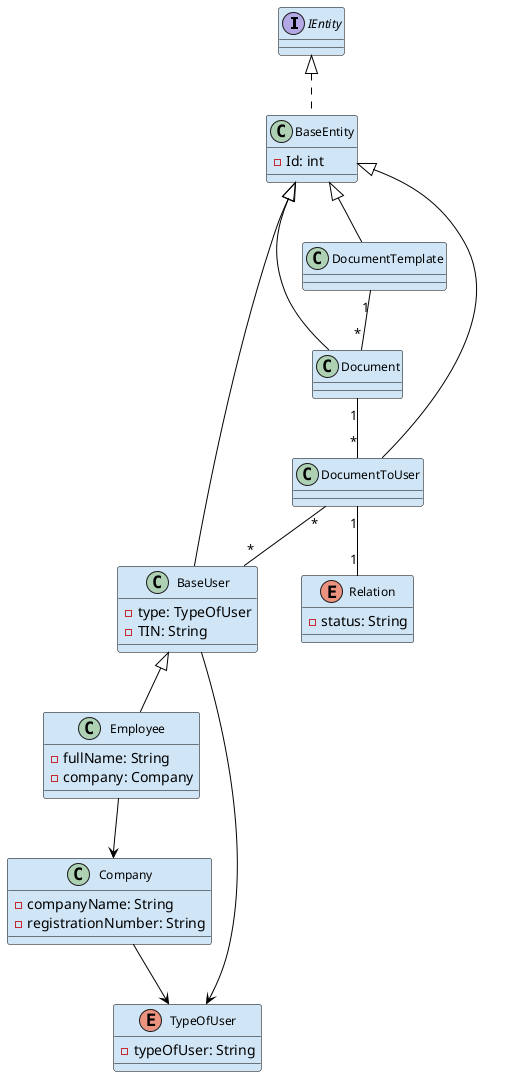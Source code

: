 '@startuml
'skinparam class {
'    BackgroundColor #D0E5F5
'    BorderColor Black
'    ArrowColor Black
'    FontSize 12
'}
'skinparam enum {
'    BackgroundColor #D0E5F5
'    BorderColor Black
'    FontSize 12
'}
'skinparam interface {
'    BackgroundColor White
'    BorderColor Black
'    FontSize 12
'}
'
'' Интерфейс
'interface IEntity
'
'' Базовая сущность
'class BaseEntity {
'  - Id: int
'}
'
'IEntity <|.. BaseEntity
'
'' Базовый пользователь
'class BaseUser {
'  - type: TypeOfUser
'  - TIN: String
'}
'
'BaseEntity <|-- BaseUser
'
'' Сотрудник
'class Employee {
'  - fullName: String
'  - company: Company
'}
'
'BaseUser <|-- Employee
'
'' Компания
'class Company {
'  - companyName: String
'  - registrationNumber: String
'}
'
'' Тип пользователя (перечисление)
'enum TypeOfUser {
'  - typeOfUser: String
'}
'
'BaseUser --> TypeOfUser
'Company --> TypeOfUser
'
'Employee --> Company
'
'' Документ
'class Document {
'}
'
'BaseEntity <|-- Document
'
'' Шаблон документа
'class DocumentTemplate {
'}
'
'BaseEntity <|-- DocumentTemplate
'
'DocumentTemplate "1" -- "*" Document
'
'' Связь Документов и Пользователей
'class DocumentToUser {
'}
'
'BaseEntity <|-- DocumentToUser
'
'Document "1" -- "*" DocumentToUser
'DocumentToUser "*" -- "*" BaseUser
'
'' Отношение (перечисление)
'enum Relation {
'  - status: String
'}
'
'DocumentToUser "1" -- "1" Relation
'
'@enduml
